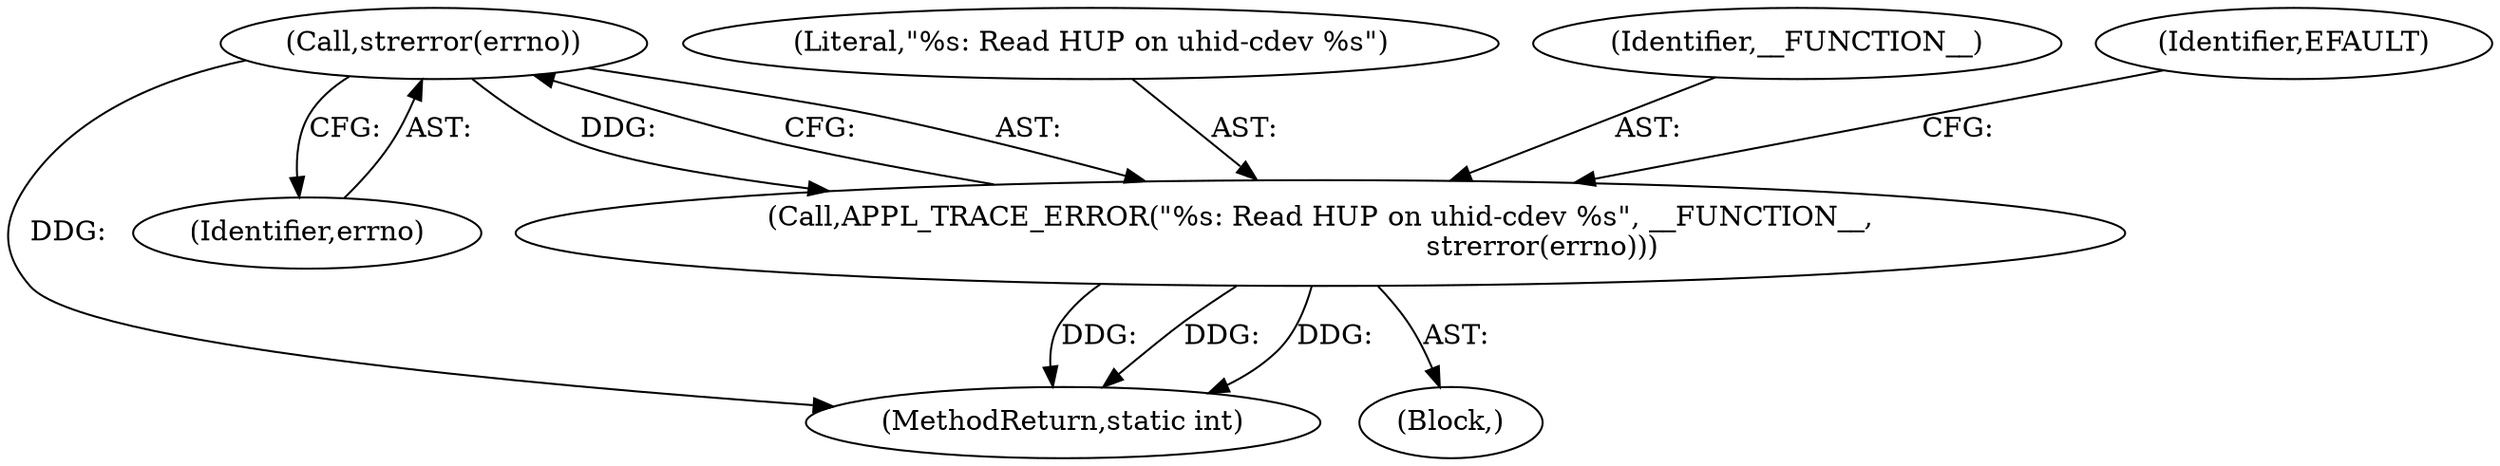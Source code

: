 digraph "0_Android_472271b153c5dc53c28beac55480a8d8434b2d5c_9@API" {
"1000136" [label="(Call,strerror(errno))"];
"1000133" [label="(Call,APPL_TRACE_ERROR(\"%s: Read HUP on uhid-cdev %s\", __FUNCTION__,\n                                                  strerror(errno)))"];
"1000136" [label="(Call,strerror(errno))"];
"1000137" [label="(Identifier,errno)"];
"1000134" [label="(Literal,\"%s: Read HUP on uhid-cdev %s\")"];
"1000370" [label="(MethodReturn,static int)"];
"1000133" [label="(Call,APPL_TRACE_ERROR(\"%s: Read HUP on uhid-cdev %s\", __FUNCTION__,\n                                                  strerror(errno)))"];
"1000132" [label="(Block,)"];
"1000135" [label="(Identifier,__FUNCTION__)"];
"1000140" [label="(Identifier,EFAULT)"];
"1000136" -> "1000133"  [label="AST: "];
"1000136" -> "1000137"  [label="CFG: "];
"1000137" -> "1000136"  [label="AST: "];
"1000133" -> "1000136"  [label="CFG: "];
"1000136" -> "1000370"  [label="DDG: "];
"1000136" -> "1000133"  [label="DDG: "];
"1000133" -> "1000132"  [label="AST: "];
"1000134" -> "1000133"  [label="AST: "];
"1000135" -> "1000133"  [label="AST: "];
"1000140" -> "1000133"  [label="CFG: "];
"1000133" -> "1000370"  [label="DDG: "];
"1000133" -> "1000370"  [label="DDG: "];
"1000133" -> "1000370"  [label="DDG: "];
}
